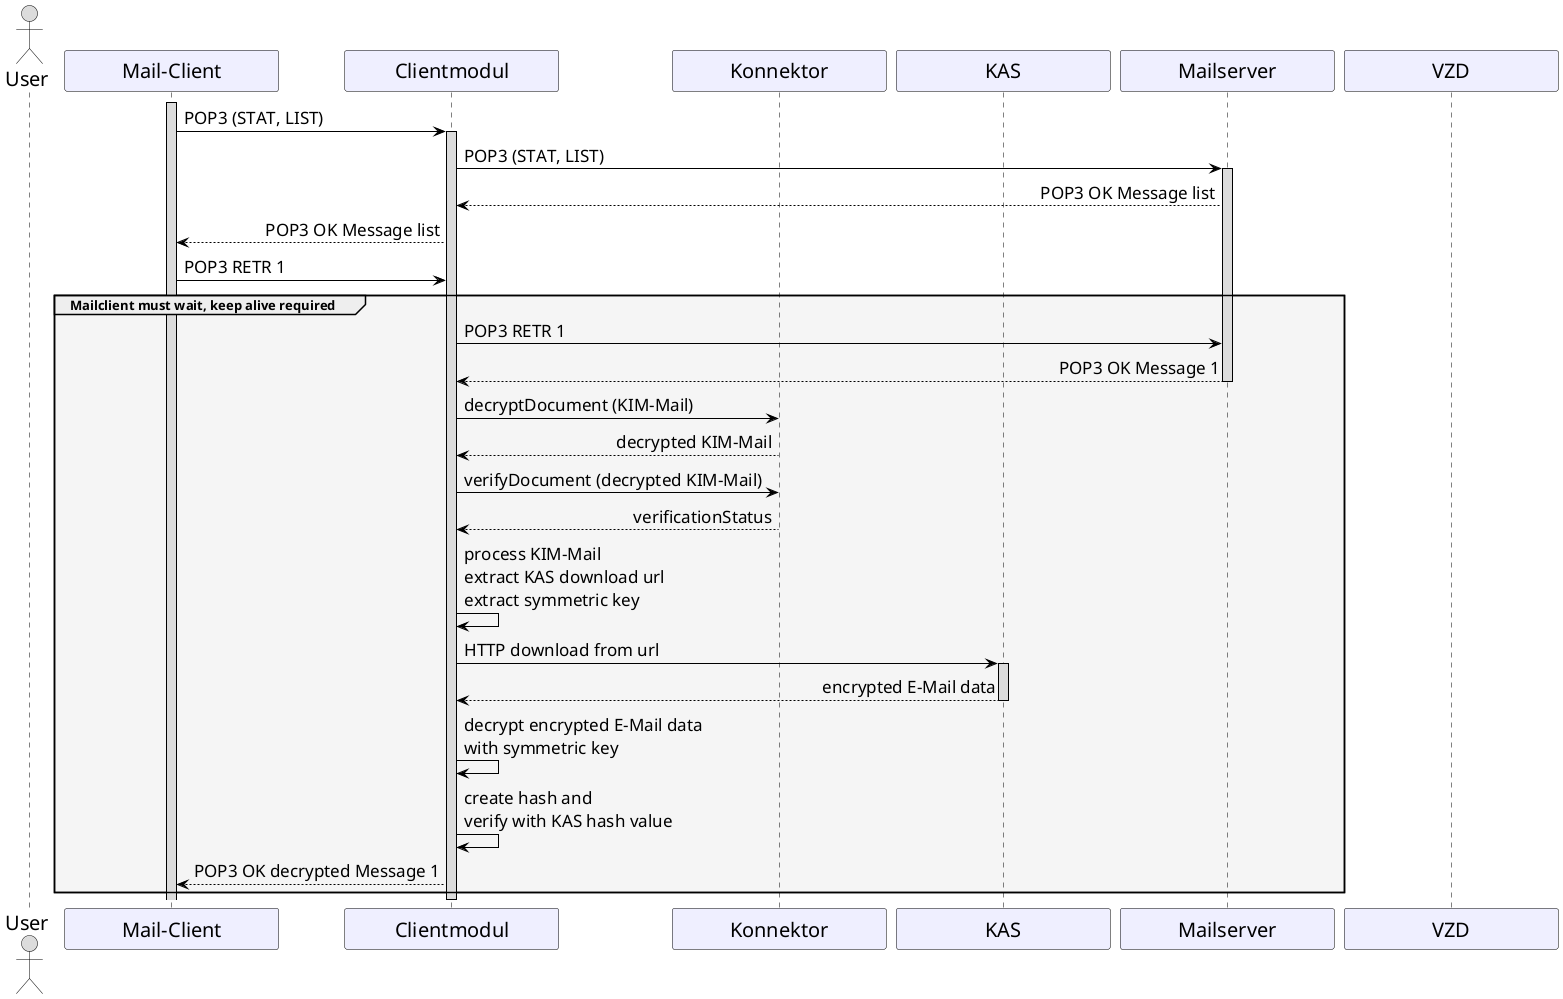 @startuml "KIM Anwendungsfall 500MB senden"
skinparam sequenceMessageAlign direction
skinparam minClassWidth 200
skinparam BoxPadding 1
skinparam sequenceReferenceHeaderBackgroundColor palegreen
scale max 2048 width

skinparam sequence {
ArrowColor black
ArrowFontSize 17
ActorBorderColor black
LifeLineBorderColor black
LifeLineBackgroundColor Gainsboro

ParticipantBorderColor Motivation
ParticipantBackgroundColor Motivation
ParticipantFontName Impact
ParticipantFontSize 20
ParticipantFontColor black
ParticipantBorderColor Black
ParticipantBackgroundColor MOTIVATION

ActorBackgroundColor Gainsboro
ActorFontColor black
ActorFontSize 20
ActorFontName Aapex
}

actor u as "User"
participant mc as "Mail-Client"
participant cm as "Clientmodul"
participant kon as "Konnektor"
participant kas as "KAS"
participant ms as "Mailserver"
participant vzd as "VZD"

activate mc
mc -> cm: POP3 (STAT, LIST)
activate cm
cm -> ms: POP3 (STAT, LIST)
activate ms
ms --> cm: POP3 OK Message list
cm --> mc: POP3 OK Message list
mc -> cm: POP3 RETR 1
group #WhiteSmoke Mailclient must wait, keep alive required
    cm -> ms: POP3 RETR 1
    ms --> cm: POP3 OK Message 1
    deactivate ms
    cm -> kon: decryptDocument (KIM-Mail)
    kon --> cm: decrypted KIM-Mail
    cm -> kon: verifyDocument (decrypted KIM-Mail)
    kon --> cm: verificationStatus
    cm -> cm: process KIM-Mail\nextract KAS download url\nextract symmetric key
    cm -> kas: HTTP download from url
    activate kas
    kas --> cm: encrypted E-Mail data
    deactivate kas
    cm -> cm: decrypt encrypted E-Mail data\nwith symmetric key
    cm -> cm: create hash and\nverify with KAS hash value
    cm --> mc: POP3 OK decrypted Message 1
end
deactivate cm

@enduml